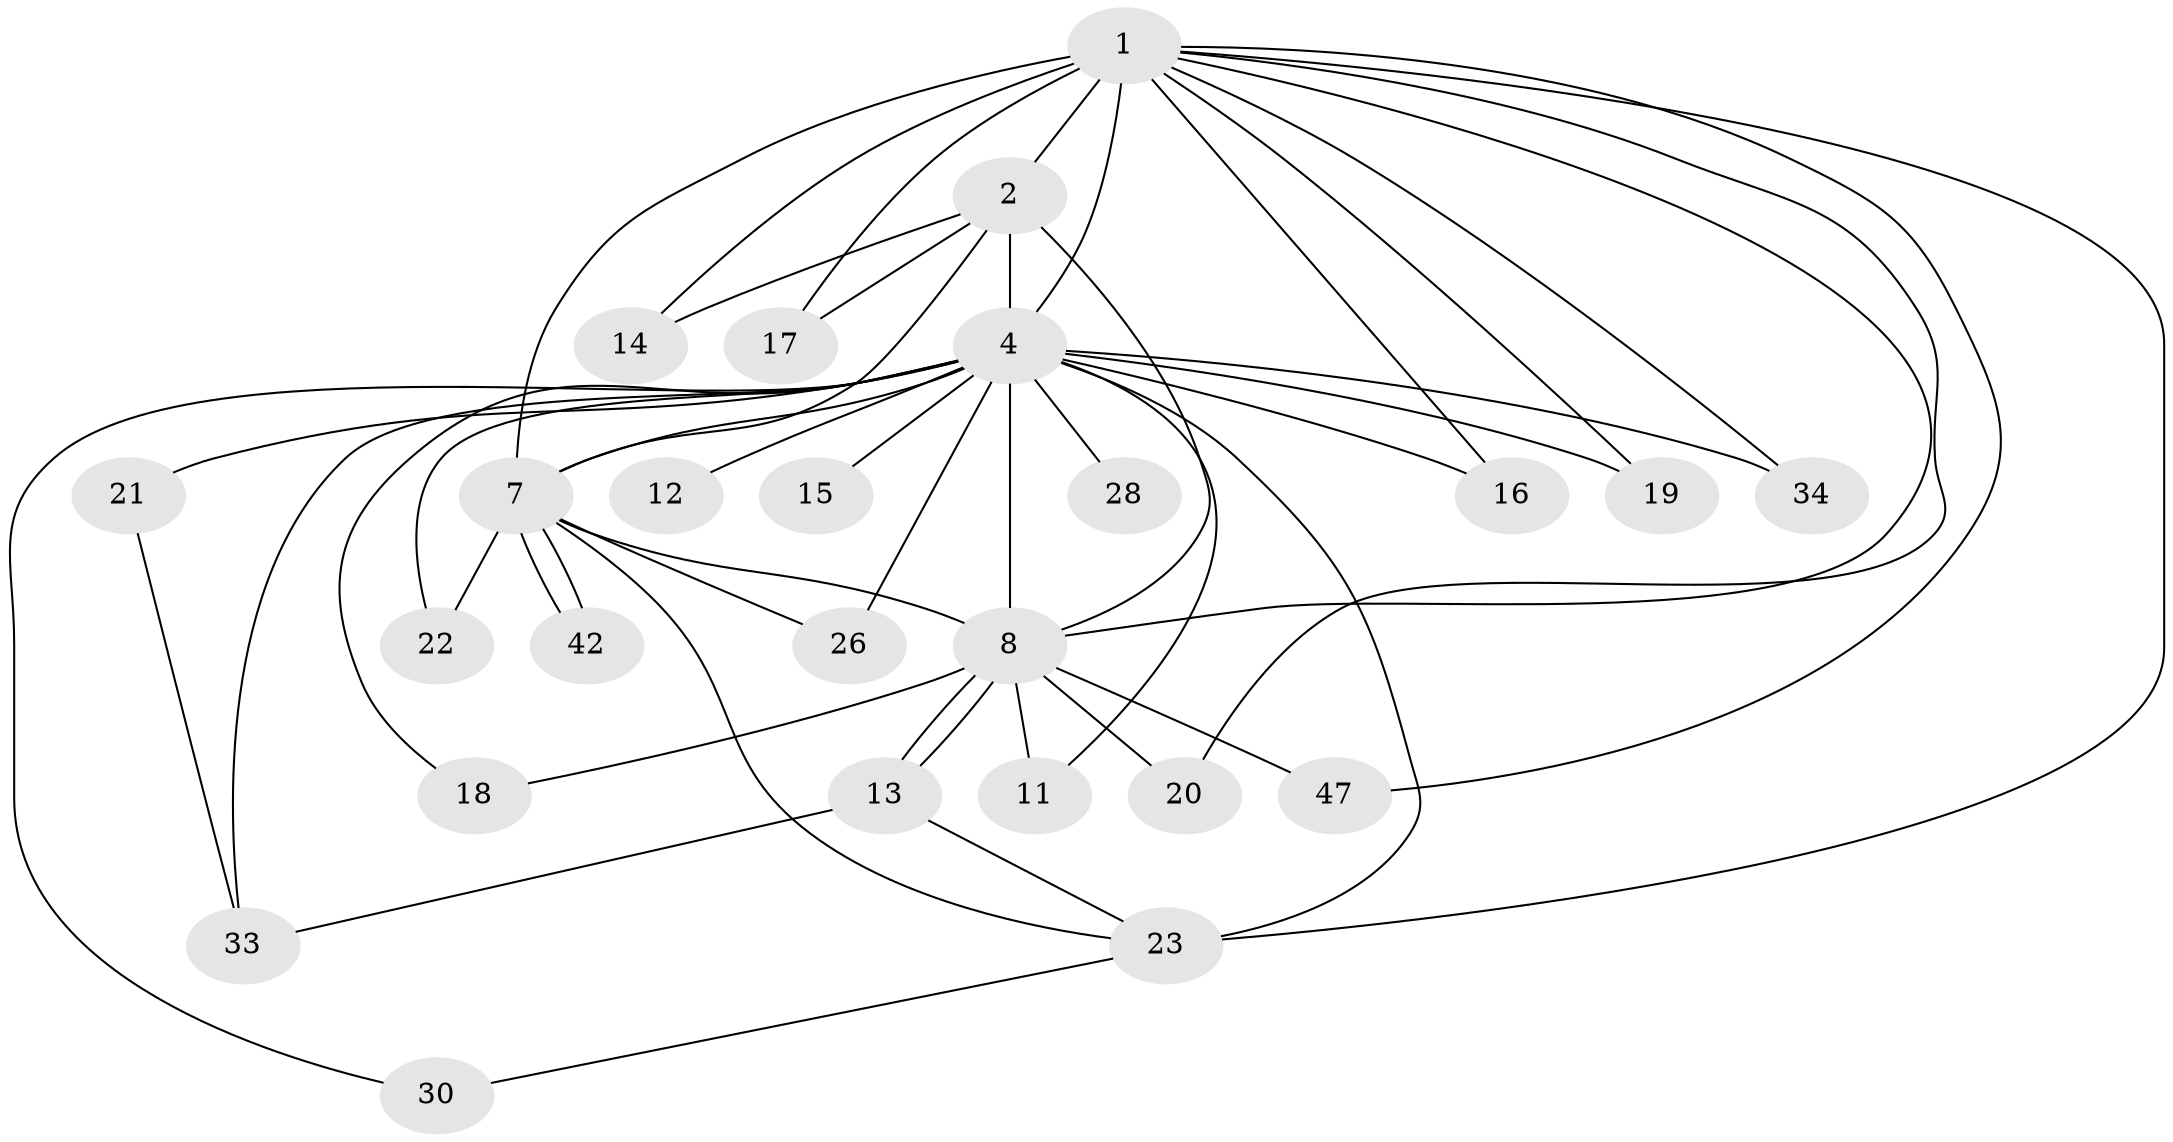 // original degree distribution, {14: 0.0196078431372549, 16: 0.058823529411764705, 10: 0.0196078431372549, 15: 0.0196078431372549, 18: 0.0196078431372549, 19: 0.0392156862745098, 13: 0.0196078431372549, 3: 0.21568627450980393, 2: 0.5490196078431373, 4: 0.0196078431372549, 5: 0.0196078431372549}
// Generated by graph-tools (version 1.1) at 2025/14/03/09/25 04:14:07]
// undirected, 25 vertices, 49 edges
graph export_dot {
graph [start="1"]
  node [color=gray90,style=filled];
  1 [super="+9"];
  2 [super="+3+41+40+37+35"];
  4 [super="+31+5"];
  7 [super="+45"];
  8;
  11 [super="+49"];
  12;
  13;
  14;
  15;
  16;
  17;
  18;
  19;
  20;
  21 [super="+24"];
  22;
  23 [super="+25"];
  26;
  28;
  30;
  33 [super="+50"];
  34;
  42;
  47;
  1 -- 2 [weight=4];
  1 -- 4 [weight=8];
  1 -- 7 [weight=2];
  1 -- 8 [weight=2];
  1 -- 19 [weight=2];
  1 -- 20;
  1 -- 34;
  1 -- 47;
  1 -- 14;
  1 -- 16;
  1 -- 17;
  1 -- 23;
  2 -- 4 [weight=14];
  2 -- 7 [weight=2];
  2 -- 8 [weight=3];
  2 -- 14;
  2 -- 17;
  4 -- 7 [weight=5];
  4 -- 8 [weight=5];
  4 -- 12 [weight=2];
  4 -- 19;
  4 -- 21 [weight=3];
  4 -- 22 [weight=2];
  4 -- 11;
  4 -- 15 [weight=3];
  4 -- 16;
  4 -- 18;
  4 -- 23 [weight=2];
  4 -- 26;
  4 -- 28 [weight=2];
  4 -- 30;
  4 -- 33;
  4 -- 34;
  7 -- 8 [weight=2];
  7 -- 22;
  7 -- 26;
  7 -- 42;
  7 -- 42;
  7 -- 23;
  8 -- 11 [weight=2];
  8 -- 13;
  8 -- 13;
  8 -- 18;
  8 -- 20;
  8 -- 47;
  13 -- 23;
  13 -- 33;
  21 -- 33;
  23 -- 30;
}
